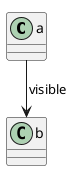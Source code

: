 {
  "sha1": "gxayi3eb2n9zi1nl7sgs2s4zrpn61ib",
  "insertion": {
    "when": "2024-06-01T09:03:08.483Z",
    "url": "https://github.com/plantuml/plantuml/issues/1332",
    "user": "plantuml@gmail.com"
  }
}
@startuml

!pragma layout smetana
class a

a --> b : visible

@enduml
